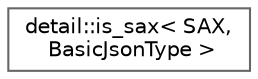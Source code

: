 digraph "Gráfico de jerarquía de clases"
{
 // LATEX_PDF_SIZE
  bgcolor="transparent";
  edge [fontname=Helvetica,fontsize=10,labelfontname=Helvetica,labelfontsize=10];
  node [fontname=Helvetica,fontsize=10,shape=box,height=0.2,width=0.4];
  rankdir="LR";
  Node0 [id="Node000000",label="detail::is_sax\< SAX,\l BasicJsonType \>",height=0.2,width=0.4,color="grey40", fillcolor="white", style="filled",URL="$structdetail_1_1is__sax.html",tooltip=" "];
}
